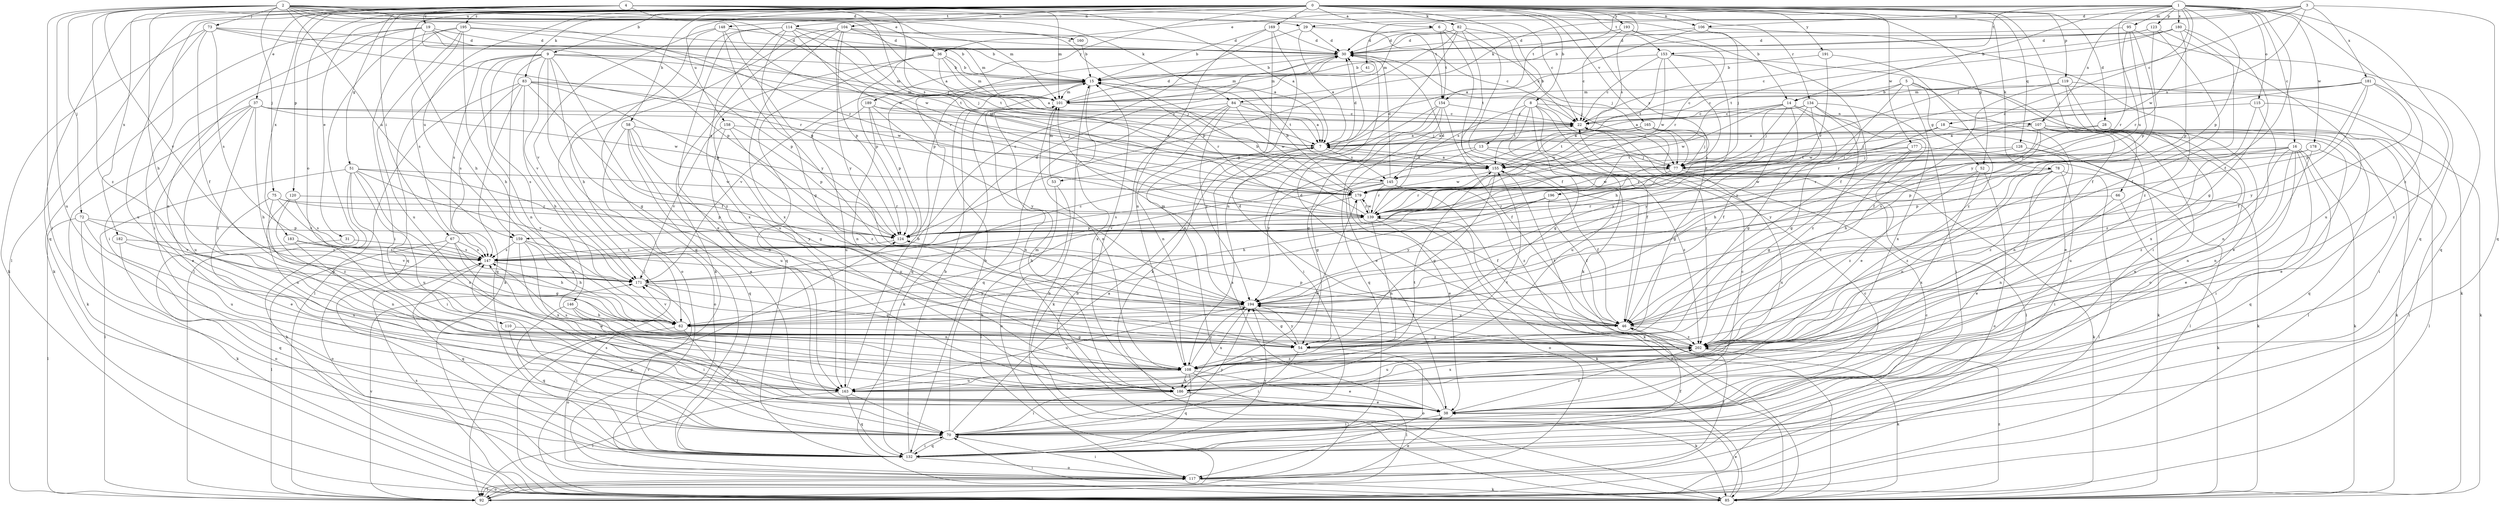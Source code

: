 strict digraph  {
0;
1;
2;
3;
4;
5;
6;
7;
8;
9;
13;
14;
15;
16;
18;
19;
22;
28;
29;
30;
31;
36;
37;
38;
41;
46;
51;
52;
53;
54;
58;
62;
66;
67;
70;
72;
73;
75;
77;
78;
82;
83;
84;
85;
92;
95;
101;
104;
106;
107;
108;
110;
114;
115;
117;
119;
120;
123;
124;
128;
132;
134;
139;
145;
146;
147;
148;
153;
154;
155;
158;
159;
160;
163;
165;
169;
171;
177;
178;
179;
180;
181;
182;
183;
186;
189;
191;
193;
194;
195;
196;
202;
0 -> 6  [label=a];
0 -> 8  [label=b];
0 -> 9  [label=b];
0 -> 13  [label=b];
0 -> 28  [label=d];
0 -> 31  [label=e];
0 -> 51  [label=g];
0 -> 52  [label=g];
0 -> 58  [label=h];
0 -> 62  [label=h];
0 -> 66  [label=i];
0 -> 67  [label=i];
0 -> 70  [label=i];
0 -> 78  [label=k];
0 -> 82  [label=k];
0 -> 83  [label=k];
0 -> 92  [label=l];
0 -> 104  [label=n];
0 -> 106  [label=n];
0 -> 110  [label=o];
0 -> 114  [label=o];
0 -> 119  [label=p];
0 -> 120  [label=p];
0 -> 128  [label=q];
0 -> 134  [label=r];
0 -> 145  [label=s];
0 -> 148  [label=t];
0 -> 153  [label=t];
0 -> 158  [label=u];
0 -> 159  [label=u];
0 -> 165  [label=v];
0 -> 169  [label=v];
0 -> 177  [label=w];
0 -> 189  [label=y];
0 -> 191  [label=y];
0 -> 193  [label=y];
0 -> 195  [label=z];
0 -> 196  [label=z];
1 -> 14  [label=b];
1 -> 16  [label=c];
1 -> 18  [label=c];
1 -> 36  [label=e];
1 -> 41  [label=f];
1 -> 46  [label=f];
1 -> 95  [label=m];
1 -> 106  [label=n];
1 -> 115  [label=o];
1 -> 123  [label=p];
1 -> 124  [label=p];
1 -> 132  [label=q];
1 -> 153  [label=t];
1 -> 154  [label=t];
1 -> 159  [label=u];
1 -> 178  [label=w];
1 -> 179  [label=w];
1 -> 180  [label=x];
1 -> 202  [label=z];
2 -> 7  [label=a];
2 -> 29  [label=d];
2 -> 36  [label=e];
2 -> 70  [label=i];
2 -> 72  [label=j];
2 -> 73  [label=j];
2 -> 75  [label=j];
2 -> 84  [label=k];
2 -> 101  [label=m];
2 -> 139  [label=r];
2 -> 154  [label=t];
2 -> 159  [label=u];
2 -> 160  [label=u];
2 -> 163  [label=u];
2 -> 171  [label=v];
2 -> 179  [label=w];
2 -> 202  [label=z];
3 -> 29  [label=d];
3 -> 77  [label=j];
3 -> 84  [label=k];
3 -> 107  [label=n];
3 -> 132  [label=q];
3 -> 145  [label=s];
3 -> 181  [label=x];
4 -> 7  [label=a];
4 -> 14  [label=b];
4 -> 19  [label=c];
4 -> 22  [label=c];
4 -> 37  [label=e];
4 -> 62  [label=h];
4 -> 77  [label=j];
4 -> 101  [label=m];
4 -> 132  [label=q];
4 -> 145  [label=s];
4 -> 179  [label=w];
4 -> 182  [label=x];
4 -> 183  [label=x];
5 -> 14  [label=b];
5 -> 22  [label=c];
5 -> 38  [label=e];
5 -> 52  [label=g];
5 -> 117  [label=o];
5 -> 186  [label=x];
5 -> 194  [label=y];
6 -> 30  [label=d];
6 -> 46  [label=f];
6 -> 77  [label=j];
6 -> 154  [label=t];
7 -> 30  [label=d];
7 -> 53  [label=g];
7 -> 145  [label=s];
7 -> 155  [label=t];
8 -> 46  [label=f];
8 -> 54  [label=g];
8 -> 77  [label=j];
8 -> 107  [label=n];
8 -> 145  [label=s];
8 -> 155  [label=t];
8 -> 163  [label=u];
8 -> 202  [label=z];
9 -> 15  [label=b];
9 -> 54  [label=g];
9 -> 85  [label=k];
9 -> 101  [label=m];
9 -> 108  [label=n];
9 -> 117  [label=o];
9 -> 124  [label=p];
9 -> 132  [label=q];
9 -> 146  [label=s];
9 -> 147  [label=s];
9 -> 171  [label=v];
9 -> 202  [label=z];
13 -> 54  [label=g];
13 -> 77  [label=j];
13 -> 194  [label=y];
13 -> 202  [label=z];
14 -> 7  [label=a];
14 -> 22  [label=c];
14 -> 54  [label=g];
14 -> 62  [label=h];
14 -> 77  [label=j];
14 -> 179  [label=w];
14 -> 194  [label=y];
15 -> 101  [label=m];
15 -> 132  [label=q];
15 -> 139  [label=r];
15 -> 155  [label=t];
15 -> 171  [label=v];
15 -> 186  [label=x];
16 -> 38  [label=e];
16 -> 70  [label=i];
16 -> 77  [label=j];
16 -> 85  [label=k];
16 -> 108  [label=n];
16 -> 124  [label=p];
16 -> 132  [label=q];
16 -> 147  [label=s];
16 -> 202  [label=z];
18 -> 7  [label=a];
18 -> 38  [label=e];
18 -> 77  [label=j];
18 -> 132  [label=q];
18 -> 179  [label=w];
19 -> 30  [label=d];
19 -> 70  [label=i];
19 -> 85  [label=k];
19 -> 101  [label=m];
19 -> 108  [label=n];
19 -> 124  [label=p];
19 -> 155  [label=t];
22 -> 7  [label=a];
22 -> 92  [label=l];
28 -> 7  [label=a];
28 -> 85  [label=k];
28 -> 92  [label=l];
28 -> 139  [label=r];
29 -> 7  [label=a];
29 -> 22  [label=c];
29 -> 30  [label=d];
29 -> 147  [label=s];
30 -> 15  [label=b];
30 -> 77  [label=j];
30 -> 101  [label=m];
30 -> 124  [label=p];
31 -> 117  [label=o];
31 -> 147  [label=s];
36 -> 7  [label=a];
36 -> 15  [label=b];
36 -> 77  [label=j];
36 -> 101  [label=m];
36 -> 124  [label=p];
36 -> 132  [label=q];
36 -> 163  [label=u];
37 -> 22  [label=c];
37 -> 38  [label=e];
37 -> 62  [label=h];
37 -> 77  [label=j];
37 -> 85  [label=k];
37 -> 163  [label=u];
37 -> 179  [label=w];
37 -> 202  [label=z];
38 -> 7  [label=a];
38 -> 22  [label=c];
38 -> 70  [label=i];
38 -> 147  [label=s];
38 -> 202  [label=z];
41 -> 101  [label=m];
46 -> 30  [label=d];
46 -> 124  [label=p];
46 -> 194  [label=y];
46 -> 202  [label=z];
51 -> 70  [label=i];
51 -> 85  [label=k];
51 -> 92  [label=l];
51 -> 163  [label=u];
51 -> 171  [label=v];
51 -> 179  [label=w];
51 -> 186  [label=x];
51 -> 194  [label=y];
52 -> 117  [label=o];
52 -> 179  [label=w];
52 -> 186  [label=x];
52 -> 202  [label=z];
53 -> 92  [label=l];
53 -> 101  [label=m];
53 -> 117  [label=o];
54 -> 70  [label=i];
54 -> 117  [label=o];
54 -> 194  [label=y];
58 -> 7  [label=a];
58 -> 38  [label=e];
58 -> 54  [label=g];
58 -> 108  [label=n];
58 -> 117  [label=o];
58 -> 132  [label=q];
62 -> 54  [label=g];
62 -> 70  [label=i];
62 -> 117  [label=o];
62 -> 171  [label=v];
66 -> 85  [label=k];
66 -> 108  [label=n];
66 -> 139  [label=r];
67 -> 54  [label=g];
67 -> 62  [label=h];
67 -> 92  [label=l];
67 -> 117  [label=o];
67 -> 147  [label=s];
70 -> 7  [label=a];
70 -> 15  [label=b];
70 -> 132  [label=q];
70 -> 147  [label=s];
70 -> 194  [label=y];
72 -> 85  [label=k];
72 -> 92  [label=l];
72 -> 124  [label=p];
72 -> 163  [label=u];
72 -> 171  [label=v];
73 -> 15  [label=b];
73 -> 30  [label=d];
73 -> 46  [label=f];
73 -> 85  [label=k];
73 -> 139  [label=r];
73 -> 147  [label=s];
73 -> 163  [label=u];
75 -> 38  [label=e];
75 -> 124  [label=p];
75 -> 139  [label=r];
75 -> 147  [label=s];
75 -> 202  [label=z];
77 -> 62  [label=h];
77 -> 85  [label=k];
77 -> 139  [label=r];
77 -> 186  [label=x];
78 -> 38  [label=e];
78 -> 70  [label=i];
78 -> 92  [label=l];
78 -> 108  [label=n];
78 -> 124  [label=p];
78 -> 179  [label=w];
78 -> 202  [label=z];
82 -> 22  [label=c];
82 -> 30  [label=d];
82 -> 85  [label=k];
82 -> 101  [label=m];
82 -> 108  [label=n];
82 -> 124  [label=p];
82 -> 155  [label=t];
83 -> 46  [label=f];
83 -> 62  [label=h];
83 -> 92  [label=l];
83 -> 101  [label=m];
83 -> 124  [label=p];
83 -> 132  [label=q];
83 -> 147  [label=s];
83 -> 179  [label=w];
84 -> 7  [label=a];
84 -> 22  [label=c];
84 -> 85  [label=k];
84 -> 108  [label=n];
84 -> 132  [label=q];
84 -> 179  [label=w];
84 -> 194  [label=y];
85 -> 15  [label=b];
85 -> 38  [label=e];
85 -> 70  [label=i];
85 -> 124  [label=p];
85 -> 139  [label=r];
85 -> 147  [label=s];
85 -> 202  [label=z];
92 -> 15  [label=b];
92 -> 22  [label=c];
92 -> 117  [label=o];
92 -> 171  [label=v];
95 -> 30  [label=d];
95 -> 124  [label=p];
95 -> 132  [label=q];
95 -> 139  [label=r];
95 -> 194  [label=y];
101 -> 22  [label=c];
101 -> 30  [label=d];
101 -> 85  [label=k];
101 -> 108  [label=n];
101 -> 186  [label=x];
104 -> 7  [label=a];
104 -> 15  [label=b];
104 -> 30  [label=d];
104 -> 62  [label=h];
104 -> 85  [label=k];
104 -> 124  [label=p];
104 -> 186  [label=x];
104 -> 194  [label=y];
106 -> 7  [label=a];
106 -> 30  [label=d];
106 -> 77  [label=j];
106 -> 202  [label=z];
107 -> 7  [label=a];
107 -> 38  [label=e];
107 -> 62  [label=h];
107 -> 85  [label=k];
107 -> 92  [label=l];
107 -> 108  [label=n];
107 -> 163  [label=u];
107 -> 194  [label=y];
108 -> 38  [label=e];
108 -> 92  [label=l];
108 -> 132  [label=q];
108 -> 147  [label=s];
108 -> 163  [label=u];
108 -> 186  [label=x];
108 -> 194  [label=y];
108 -> 202  [label=z];
110 -> 70  [label=i];
110 -> 202  [label=z];
114 -> 30  [label=d];
114 -> 38  [label=e];
114 -> 54  [label=g];
114 -> 92  [label=l];
114 -> 139  [label=r];
114 -> 155  [label=t];
114 -> 179  [label=w];
114 -> 186  [label=x];
115 -> 22  [label=c];
115 -> 70  [label=i];
115 -> 108  [label=n];
115 -> 202  [label=z];
117 -> 38  [label=e];
117 -> 46  [label=f];
117 -> 70  [label=i];
117 -> 85  [label=k];
117 -> 92  [label=l];
119 -> 38  [label=e];
119 -> 46  [label=f];
119 -> 85  [label=k];
119 -> 101  [label=m];
119 -> 186  [label=x];
120 -> 54  [label=g];
120 -> 108  [label=n];
120 -> 139  [label=r];
120 -> 147  [label=s];
123 -> 15  [label=b];
123 -> 30  [label=d];
123 -> 46  [label=f];
123 -> 139  [label=r];
123 -> 163  [label=u];
124 -> 147  [label=s];
128 -> 77  [label=j];
128 -> 92  [label=l];
128 -> 139  [label=r];
128 -> 202  [label=z];
132 -> 15  [label=b];
132 -> 22  [label=c];
132 -> 46  [label=f];
132 -> 70  [label=i];
132 -> 117  [label=o];
132 -> 171  [label=v];
132 -> 194  [label=y];
134 -> 22  [label=c];
134 -> 38  [label=e];
134 -> 46  [label=f];
134 -> 54  [label=g];
134 -> 70  [label=i];
134 -> 194  [label=y];
134 -> 202  [label=z];
139 -> 15  [label=b];
139 -> 30  [label=d];
139 -> 85  [label=k];
139 -> 108  [label=n];
139 -> 117  [label=o];
139 -> 124  [label=p];
139 -> 179  [label=w];
145 -> 30  [label=d];
145 -> 38  [label=e];
145 -> 85  [label=k];
145 -> 139  [label=r];
145 -> 147  [label=s];
145 -> 171  [label=v];
145 -> 202  [label=z];
146 -> 62  [label=h];
146 -> 70  [label=i];
146 -> 108  [label=n];
146 -> 132  [label=q];
147 -> 30  [label=d];
147 -> 132  [label=q];
147 -> 171  [label=v];
148 -> 30  [label=d];
148 -> 124  [label=p];
148 -> 132  [label=q];
148 -> 171  [label=v];
148 -> 194  [label=y];
153 -> 15  [label=b];
153 -> 22  [label=c];
153 -> 62  [label=h];
153 -> 70  [label=i];
153 -> 147  [label=s];
153 -> 155  [label=t];
153 -> 179  [label=w];
154 -> 22  [label=c];
154 -> 38  [label=e];
154 -> 46  [label=f];
154 -> 54  [label=g];
154 -> 70  [label=i];
154 -> 132  [label=q];
155 -> 7  [label=a];
155 -> 46  [label=f];
155 -> 54  [label=g];
155 -> 179  [label=w];
158 -> 7  [label=a];
158 -> 124  [label=p];
158 -> 163  [label=u];
158 -> 171  [label=v];
158 -> 202  [label=z];
159 -> 38  [label=e];
159 -> 62  [label=h];
159 -> 147  [label=s];
159 -> 186  [label=x];
159 -> 194  [label=y];
160 -> 15  [label=b];
163 -> 15  [label=b];
163 -> 70  [label=i];
163 -> 92  [label=l];
163 -> 132  [label=q];
163 -> 155  [label=t];
163 -> 179  [label=w];
165 -> 7  [label=a];
165 -> 54  [label=g];
165 -> 77  [label=j];
165 -> 85  [label=k];
165 -> 155  [label=t];
165 -> 179  [label=w];
169 -> 15  [label=b];
169 -> 30  [label=d];
169 -> 38  [label=e];
169 -> 85  [label=k];
169 -> 108  [label=n];
171 -> 22  [label=c];
171 -> 54  [label=g];
171 -> 194  [label=y];
177 -> 54  [label=g];
177 -> 77  [label=j];
177 -> 85  [label=k];
177 -> 155  [label=t];
177 -> 202  [label=z];
178 -> 92  [label=l];
178 -> 108  [label=n];
178 -> 139  [label=r];
178 -> 155  [label=t];
179 -> 15  [label=b];
179 -> 46  [label=f];
179 -> 62  [label=h];
179 -> 139  [label=r];
180 -> 22  [label=c];
180 -> 30  [label=d];
180 -> 46  [label=f];
180 -> 54  [label=g];
180 -> 124  [label=p];
180 -> 155  [label=t];
181 -> 22  [label=c];
181 -> 46  [label=f];
181 -> 77  [label=j];
181 -> 101  [label=m];
181 -> 124  [label=p];
181 -> 194  [label=y];
181 -> 202  [label=z];
182 -> 132  [label=q];
182 -> 147  [label=s];
182 -> 186  [label=x];
183 -> 108  [label=n];
183 -> 147  [label=s];
183 -> 171  [label=v];
186 -> 38  [label=e];
186 -> 70  [label=i];
186 -> 85  [label=k];
186 -> 101  [label=m];
186 -> 155  [label=t];
189 -> 22  [label=c];
189 -> 77  [label=j];
189 -> 108  [label=n];
189 -> 124  [label=p];
189 -> 163  [label=u];
189 -> 194  [label=y];
191 -> 15  [label=b];
191 -> 139  [label=r];
191 -> 202  [label=z];
193 -> 22  [label=c];
193 -> 30  [label=d];
193 -> 46  [label=f];
193 -> 139  [label=r];
194 -> 46  [label=f];
194 -> 54  [label=g];
194 -> 62  [label=h];
194 -> 101  [label=m];
194 -> 163  [label=u];
194 -> 186  [label=x];
195 -> 30  [label=d];
195 -> 62  [label=h];
195 -> 70  [label=i];
195 -> 77  [label=j];
195 -> 92  [label=l];
195 -> 147  [label=s];
195 -> 163  [label=u];
196 -> 46  [label=f];
196 -> 139  [label=r];
196 -> 194  [label=y];
202 -> 30  [label=d];
202 -> 85  [label=k];
202 -> 108  [label=n];
202 -> 155  [label=t];
202 -> 163  [label=u];
202 -> 186  [label=x];
}
